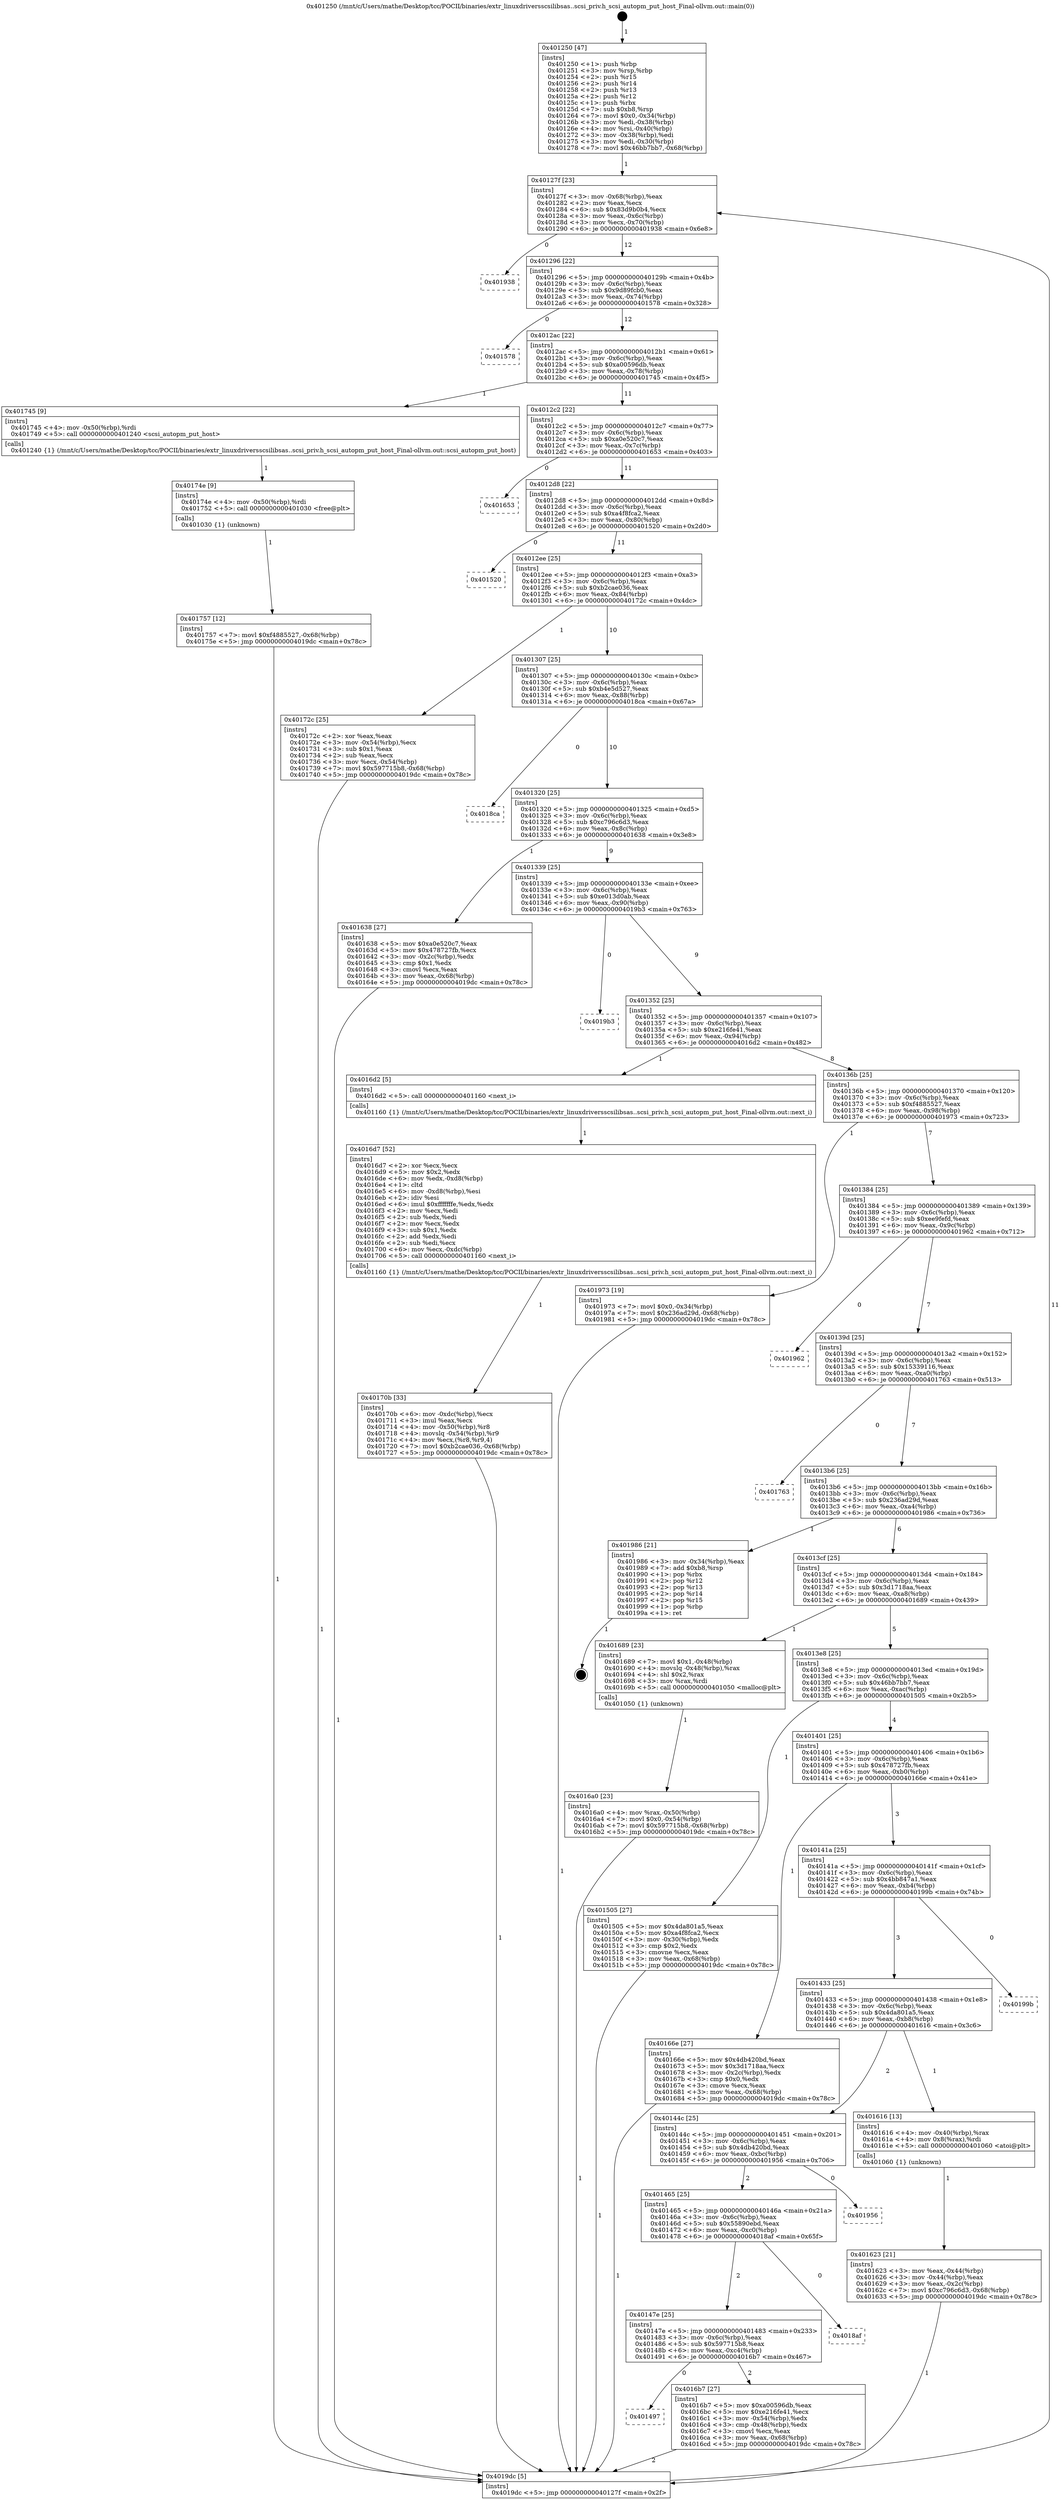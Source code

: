 digraph "0x401250" {
  label = "0x401250 (/mnt/c/Users/mathe/Desktop/tcc/POCII/binaries/extr_linuxdriversscsilibsas..scsi_priv.h_scsi_autopm_put_host_Final-ollvm.out::main(0))"
  labelloc = "t"
  node[shape=record]

  Entry [label="",width=0.3,height=0.3,shape=circle,fillcolor=black,style=filled]
  "0x40127f" [label="{
     0x40127f [23]\l
     | [instrs]\l
     &nbsp;&nbsp;0x40127f \<+3\>: mov -0x68(%rbp),%eax\l
     &nbsp;&nbsp;0x401282 \<+2\>: mov %eax,%ecx\l
     &nbsp;&nbsp;0x401284 \<+6\>: sub $0x83d9b0b4,%ecx\l
     &nbsp;&nbsp;0x40128a \<+3\>: mov %eax,-0x6c(%rbp)\l
     &nbsp;&nbsp;0x40128d \<+3\>: mov %ecx,-0x70(%rbp)\l
     &nbsp;&nbsp;0x401290 \<+6\>: je 0000000000401938 \<main+0x6e8\>\l
  }"]
  "0x401938" [label="{
     0x401938\l
  }", style=dashed]
  "0x401296" [label="{
     0x401296 [22]\l
     | [instrs]\l
     &nbsp;&nbsp;0x401296 \<+5\>: jmp 000000000040129b \<main+0x4b\>\l
     &nbsp;&nbsp;0x40129b \<+3\>: mov -0x6c(%rbp),%eax\l
     &nbsp;&nbsp;0x40129e \<+5\>: sub $0x9d89fcb0,%eax\l
     &nbsp;&nbsp;0x4012a3 \<+3\>: mov %eax,-0x74(%rbp)\l
     &nbsp;&nbsp;0x4012a6 \<+6\>: je 0000000000401578 \<main+0x328\>\l
  }"]
  Exit [label="",width=0.3,height=0.3,shape=circle,fillcolor=black,style=filled,peripheries=2]
  "0x401578" [label="{
     0x401578\l
  }", style=dashed]
  "0x4012ac" [label="{
     0x4012ac [22]\l
     | [instrs]\l
     &nbsp;&nbsp;0x4012ac \<+5\>: jmp 00000000004012b1 \<main+0x61\>\l
     &nbsp;&nbsp;0x4012b1 \<+3\>: mov -0x6c(%rbp),%eax\l
     &nbsp;&nbsp;0x4012b4 \<+5\>: sub $0xa00596db,%eax\l
     &nbsp;&nbsp;0x4012b9 \<+3\>: mov %eax,-0x78(%rbp)\l
     &nbsp;&nbsp;0x4012bc \<+6\>: je 0000000000401745 \<main+0x4f5\>\l
  }"]
  "0x401757" [label="{
     0x401757 [12]\l
     | [instrs]\l
     &nbsp;&nbsp;0x401757 \<+7\>: movl $0xf4885527,-0x68(%rbp)\l
     &nbsp;&nbsp;0x40175e \<+5\>: jmp 00000000004019dc \<main+0x78c\>\l
  }"]
  "0x401745" [label="{
     0x401745 [9]\l
     | [instrs]\l
     &nbsp;&nbsp;0x401745 \<+4\>: mov -0x50(%rbp),%rdi\l
     &nbsp;&nbsp;0x401749 \<+5\>: call 0000000000401240 \<scsi_autopm_put_host\>\l
     | [calls]\l
     &nbsp;&nbsp;0x401240 \{1\} (/mnt/c/Users/mathe/Desktop/tcc/POCII/binaries/extr_linuxdriversscsilibsas..scsi_priv.h_scsi_autopm_put_host_Final-ollvm.out::scsi_autopm_put_host)\l
  }"]
  "0x4012c2" [label="{
     0x4012c2 [22]\l
     | [instrs]\l
     &nbsp;&nbsp;0x4012c2 \<+5\>: jmp 00000000004012c7 \<main+0x77\>\l
     &nbsp;&nbsp;0x4012c7 \<+3\>: mov -0x6c(%rbp),%eax\l
     &nbsp;&nbsp;0x4012ca \<+5\>: sub $0xa0e520c7,%eax\l
     &nbsp;&nbsp;0x4012cf \<+3\>: mov %eax,-0x7c(%rbp)\l
     &nbsp;&nbsp;0x4012d2 \<+6\>: je 0000000000401653 \<main+0x403\>\l
  }"]
  "0x40174e" [label="{
     0x40174e [9]\l
     | [instrs]\l
     &nbsp;&nbsp;0x40174e \<+4\>: mov -0x50(%rbp),%rdi\l
     &nbsp;&nbsp;0x401752 \<+5\>: call 0000000000401030 \<free@plt\>\l
     | [calls]\l
     &nbsp;&nbsp;0x401030 \{1\} (unknown)\l
  }"]
  "0x401653" [label="{
     0x401653\l
  }", style=dashed]
  "0x4012d8" [label="{
     0x4012d8 [22]\l
     | [instrs]\l
     &nbsp;&nbsp;0x4012d8 \<+5\>: jmp 00000000004012dd \<main+0x8d\>\l
     &nbsp;&nbsp;0x4012dd \<+3\>: mov -0x6c(%rbp),%eax\l
     &nbsp;&nbsp;0x4012e0 \<+5\>: sub $0xa4f8fca2,%eax\l
     &nbsp;&nbsp;0x4012e5 \<+3\>: mov %eax,-0x80(%rbp)\l
     &nbsp;&nbsp;0x4012e8 \<+6\>: je 0000000000401520 \<main+0x2d0\>\l
  }"]
  "0x40170b" [label="{
     0x40170b [33]\l
     | [instrs]\l
     &nbsp;&nbsp;0x40170b \<+6\>: mov -0xdc(%rbp),%ecx\l
     &nbsp;&nbsp;0x401711 \<+3\>: imul %eax,%ecx\l
     &nbsp;&nbsp;0x401714 \<+4\>: mov -0x50(%rbp),%r8\l
     &nbsp;&nbsp;0x401718 \<+4\>: movslq -0x54(%rbp),%r9\l
     &nbsp;&nbsp;0x40171c \<+4\>: mov %ecx,(%r8,%r9,4)\l
     &nbsp;&nbsp;0x401720 \<+7\>: movl $0xb2cae036,-0x68(%rbp)\l
     &nbsp;&nbsp;0x401727 \<+5\>: jmp 00000000004019dc \<main+0x78c\>\l
  }"]
  "0x401520" [label="{
     0x401520\l
  }", style=dashed]
  "0x4012ee" [label="{
     0x4012ee [25]\l
     | [instrs]\l
     &nbsp;&nbsp;0x4012ee \<+5\>: jmp 00000000004012f3 \<main+0xa3\>\l
     &nbsp;&nbsp;0x4012f3 \<+3\>: mov -0x6c(%rbp),%eax\l
     &nbsp;&nbsp;0x4012f6 \<+5\>: sub $0xb2cae036,%eax\l
     &nbsp;&nbsp;0x4012fb \<+6\>: mov %eax,-0x84(%rbp)\l
     &nbsp;&nbsp;0x401301 \<+6\>: je 000000000040172c \<main+0x4dc\>\l
  }"]
  "0x4016d7" [label="{
     0x4016d7 [52]\l
     | [instrs]\l
     &nbsp;&nbsp;0x4016d7 \<+2\>: xor %ecx,%ecx\l
     &nbsp;&nbsp;0x4016d9 \<+5\>: mov $0x2,%edx\l
     &nbsp;&nbsp;0x4016de \<+6\>: mov %edx,-0xd8(%rbp)\l
     &nbsp;&nbsp;0x4016e4 \<+1\>: cltd\l
     &nbsp;&nbsp;0x4016e5 \<+6\>: mov -0xd8(%rbp),%esi\l
     &nbsp;&nbsp;0x4016eb \<+2\>: idiv %esi\l
     &nbsp;&nbsp;0x4016ed \<+6\>: imul $0xfffffffe,%edx,%edx\l
     &nbsp;&nbsp;0x4016f3 \<+2\>: mov %ecx,%edi\l
     &nbsp;&nbsp;0x4016f5 \<+2\>: sub %edx,%edi\l
     &nbsp;&nbsp;0x4016f7 \<+2\>: mov %ecx,%edx\l
     &nbsp;&nbsp;0x4016f9 \<+3\>: sub $0x1,%edx\l
     &nbsp;&nbsp;0x4016fc \<+2\>: add %edx,%edi\l
     &nbsp;&nbsp;0x4016fe \<+2\>: sub %edi,%ecx\l
     &nbsp;&nbsp;0x401700 \<+6\>: mov %ecx,-0xdc(%rbp)\l
     &nbsp;&nbsp;0x401706 \<+5\>: call 0000000000401160 \<next_i\>\l
     | [calls]\l
     &nbsp;&nbsp;0x401160 \{1\} (/mnt/c/Users/mathe/Desktop/tcc/POCII/binaries/extr_linuxdriversscsilibsas..scsi_priv.h_scsi_autopm_put_host_Final-ollvm.out::next_i)\l
  }"]
  "0x40172c" [label="{
     0x40172c [25]\l
     | [instrs]\l
     &nbsp;&nbsp;0x40172c \<+2\>: xor %eax,%eax\l
     &nbsp;&nbsp;0x40172e \<+3\>: mov -0x54(%rbp),%ecx\l
     &nbsp;&nbsp;0x401731 \<+3\>: sub $0x1,%eax\l
     &nbsp;&nbsp;0x401734 \<+2\>: sub %eax,%ecx\l
     &nbsp;&nbsp;0x401736 \<+3\>: mov %ecx,-0x54(%rbp)\l
     &nbsp;&nbsp;0x401739 \<+7\>: movl $0x597715b8,-0x68(%rbp)\l
     &nbsp;&nbsp;0x401740 \<+5\>: jmp 00000000004019dc \<main+0x78c\>\l
  }"]
  "0x401307" [label="{
     0x401307 [25]\l
     | [instrs]\l
     &nbsp;&nbsp;0x401307 \<+5\>: jmp 000000000040130c \<main+0xbc\>\l
     &nbsp;&nbsp;0x40130c \<+3\>: mov -0x6c(%rbp),%eax\l
     &nbsp;&nbsp;0x40130f \<+5\>: sub $0xb4e5d527,%eax\l
     &nbsp;&nbsp;0x401314 \<+6\>: mov %eax,-0x88(%rbp)\l
     &nbsp;&nbsp;0x40131a \<+6\>: je 00000000004018ca \<main+0x67a\>\l
  }"]
  "0x401497" [label="{
     0x401497\l
  }", style=dashed]
  "0x4018ca" [label="{
     0x4018ca\l
  }", style=dashed]
  "0x401320" [label="{
     0x401320 [25]\l
     | [instrs]\l
     &nbsp;&nbsp;0x401320 \<+5\>: jmp 0000000000401325 \<main+0xd5\>\l
     &nbsp;&nbsp;0x401325 \<+3\>: mov -0x6c(%rbp),%eax\l
     &nbsp;&nbsp;0x401328 \<+5\>: sub $0xc796c6d3,%eax\l
     &nbsp;&nbsp;0x40132d \<+6\>: mov %eax,-0x8c(%rbp)\l
     &nbsp;&nbsp;0x401333 \<+6\>: je 0000000000401638 \<main+0x3e8\>\l
  }"]
  "0x4016b7" [label="{
     0x4016b7 [27]\l
     | [instrs]\l
     &nbsp;&nbsp;0x4016b7 \<+5\>: mov $0xa00596db,%eax\l
     &nbsp;&nbsp;0x4016bc \<+5\>: mov $0xe216fe41,%ecx\l
     &nbsp;&nbsp;0x4016c1 \<+3\>: mov -0x54(%rbp),%edx\l
     &nbsp;&nbsp;0x4016c4 \<+3\>: cmp -0x48(%rbp),%edx\l
     &nbsp;&nbsp;0x4016c7 \<+3\>: cmovl %ecx,%eax\l
     &nbsp;&nbsp;0x4016ca \<+3\>: mov %eax,-0x68(%rbp)\l
     &nbsp;&nbsp;0x4016cd \<+5\>: jmp 00000000004019dc \<main+0x78c\>\l
  }"]
  "0x401638" [label="{
     0x401638 [27]\l
     | [instrs]\l
     &nbsp;&nbsp;0x401638 \<+5\>: mov $0xa0e520c7,%eax\l
     &nbsp;&nbsp;0x40163d \<+5\>: mov $0x478727fb,%ecx\l
     &nbsp;&nbsp;0x401642 \<+3\>: mov -0x2c(%rbp),%edx\l
     &nbsp;&nbsp;0x401645 \<+3\>: cmp $0x1,%edx\l
     &nbsp;&nbsp;0x401648 \<+3\>: cmovl %ecx,%eax\l
     &nbsp;&nbsp;0x40164b \<+3\>: mov %eax,-0x68(%rbp)\l
     &nbsp;&nbsp;0x40164e \<+5\>: jmp 00000000004019dc \<main+0x78c\>\l
  }"]
  "0x401339" [label="{
     0x401339 [25]\l
     | [instrs]\l
     &nbsp;&nbsp;0x401339 \<+5\>: jmp 000000000040133e \<main+0xee\>\l
     &nbsp;&nbsp;0x40133e \<+3\>: mov -0x6c(%rbp),%eax\l
     &nbsp;&nbsp;0x401341 \<+5\>: sub $0xe013d0ab,%eax\l
     &nbsp;&nbsp;0x401346 \<+6\>: mov %eax,-0x90(%rbp)\l
     &nbsp;&nbsp;0x40134c \<+6\>: je 00000000004019b3 \<main+0x763\>\l
  }"]
  "0x40147e" [label="{
     0x40147e [25]\l
     | [instrs]\l
     &nbsp;&nbsp;0x40147e \<+5\>: jmp 0000000000401483 \<main+0x233\>\l
     &nbsp;&nbsp;0x401483 \<+3\>: mov -0x6c(%rbp),%eax\l
     &nbsp;&nbsp;0x401486 \<+5\>: sub $0x597715b8,%eax\l
     &nbsp;&nbsp;0x40148b \<+6\>: mov %eax,-0xc4(%rbp)\l
     &nbsp;&nbsp;0x401491 \<+6\>: je 00000000004016b7 \<main+0x467\>\l
  }"]
  "0x4019b3" [label="{
     0x4019b3\l
  }", style=dashed]
  "0x401352" [label="{
     0x401352 [25]\l
     | [instrs]\l
     &nbsp;&nbsp;0x401352 \<+5\>: jmp 0000000000401357 \<main+0x107\>\l
     &nbsp;&nbsp;0x401357 \<+3\>: mov -0x6c(%rbp),%eax\l
     &nbsp;&nbsp;0x40135a \<+5\>: sub $0xe216fe41,%eax\l
     &nbsp;&nbsp;0x40135f \<+6\>: mov %eax,-0x94(%rbp)\l
     &nbsp;&nbsp;0x401365 \<+6\>: je 00000000004016d2 \<main+0x482\>\l
  }"]
  "0x4018af" [label="{
     0x4018af\l
  }", style=dashed]
  "0x4016d2" [label="{
     0x4016d2 [5]\l
     | [instrs]\l
     &nbsp;&nbsp;0x4016d2 \<+5\>: call 0000000000401160 \<next_i\>\l
     | [calls]\l
     &nbsp;&nbsp;0x401160 \{1\} (/mnt/c/Users/mathe/Desktop/tcc/POCII/binaries/extr_linuxdriversscsilibsas..scsi_priv.h_scsi_autopm_put_host_Final-ollvm.out::next_i)\l
  }"]
  "0x40136b" [label="{
     0x40136b [25]\l
     | [instrs]\l
     &nbsp;&nbsp;0x40136b \<+5\>: jmp 0000000000401370 \<main+0x120\>\l
     &nbsp;&nbsp;0x401370 \<+3\>: mov -0x6c(%rbp),%eax\l
     &nbsp;&nbsp;0x401373 \<+5\>: sub $0xf4885527,%eax\l
     &nbsp;&nbsp;0x401378 \<+6\>: mov %eax,-0x98(%rbp)\l
     &nbsp;&nbsp;0x40137e \<+6\>: je 0000000000401973 \<main+0x723\>\l
  }"]
  "0x401465" [label="{
     0x401465 [25]\l
     | [instrs]\l
     &nbsp;&nbsp;0x401465 \<+5\>: jmp 000000000040146a \<main+0x21a\>\l
     &nbsp;&nbsp;0x40146a \<+3\>: mov -0x6c(%rbp),%eax\l
     &nbsp;&nbsp;0x40146d \<+5\>: sub $0x55890ebd,%eax\l
     &nbsp;&nbsp;0x401472 \<+6\>: mov %eax,-0xc0(%rbp)\l
     &nbsp;&nbsp;0x401478 \<+6\>: je 00000000004018af \<main+0x65f\>\l
  }"]
  "0x401973" [label="{
     0x401973 [19]\l
     | [instrs]\l
     &nbsp;&nbsp;0x401973 \<+7\>: movl $0x0,-0x34(%rbp)\l
     &nbsp;&nbsp;0x40197a \<+7\>: movl $0x236ad29d,-0x68(%rbp)\l
     &nbsp;&nbsp;0x401981 \<+5\>: jmp 00000000004019dc \<main+0x78c\>\l
  }"]
  "0x401384" [label="{
     0x401384 [25]\l
     | [instrs]\l
     &nbsp;&nbsp;0x401384 \<+5\>: jmp 0000000000401389 \<main+0x139\>\l
     &nbsp;&nbsp;0x401389 \<+3\>: mov -0x6c(%rbp),%eax\l
     &nbsp;&nbsp;0x40138c \<+5\>: sub $0xee9fefd,%eax\l
     &nbsp;&nbsp;0x401391 \<+6\>: mov %eax,-0x9c(%rbp)\l
     &nbsp;&nbsp;0x401397 \<+6\>: je 0000000000401962 \<main+0x712\>\l
  }"]
  "0x401956" [label="{
     0x401956\l
  }", style=dashed]
  "0x401962" [label="{
     0x401962\l
  }", style=dashed]
  "0x40139d" [label="{
     0x40139d [25]\l
     | [instrs]\l
     &nbsp;&nbsp;0x40139d \<+5\>: jmp 00000000004013a2 \<main+0x152\>\l
     &nbsp;&nbsp;0x4013a2 \<+3\>: mov -0x6c(%rbp),%eax\l
     &nbsp;&nbsp;0x4013a5 \<+5\>: sub $0x15339116,%eax\l
     &nbsp;&nbsp;0x4013aa \<+6\>: mov %eax,-0xa0(%rbp)\l
     &nbsp;&nbsp;0x4013b0 \<+6\>: je 0000000000401763 \<main+0x513\>\l
  }"]
  "0x4016a0" [label="{
     0x4016a0 [23]\l
     | [instrs]\l
     &nbsp;&nbsp;0x4016a0 \<+4\>: mov %rax,-0x50(%rbp)\l
     &nbsp;&nbsp;0x4016a4 \<+7\>: movl $0x0,-0x54(%rbp)\l
     &nbsp;&nbsp;0x4016ab \<+7\>: movl $0x597715b8,-0x68(%rbp)\l
     &nbsp;&nbsp;0x4016b2 \<+5\>: jmp 00000000004019dc \<main+0x78c\>\l
  }"]
  "0x401763" [label="{
     0x401763\l
  }", style=dashed]
  "0x4013b6" [label="{
     0x4013b6 [25]\l
     | [instrs]\l
     &nbsp;&nbsp;0x4013b6 \<+5\>: jmp 00000000004013bb \<main+0x16b\>\l
     &nbsp;&nbsp;0x4013bb \<+3\>: mov -0x6c(%rbp),%eax\l
     &nbsp;&nbsp;0x4013be \<+5\>: sub $0x236ad29d,%eax\l
     &nbsp;&nbsp;0x4013c3 \<+6\>: mov %eax,-0xa4(%rbp)\l
     &nbsp;&nbsp;0x4013c9 \<+6\>: je 0000000000401986 \<main+0x736\>\l
  }"]
  "0x401623" [label="{
     0x401623 [21]\l
     | [instrs]\l
     &nbsp;&nbsp;0x401623 \<+3\>: mov %eax,-0x44(%rbp)\l
     &nbsp;&nbsp;0x401626 \<+3\>: mov -0x44(%rbp),%eax\l
     &nbsp;&nbsp;0x401629 \<+3\>: mov %eax,-0x2c(%rbp)\l
     &nbsp;&nbsp;0x40162c \<+7\>: movl $0xc796c6d3,-0x68(%rbp)\l
     &nbsp;&nbsp;0x401633 \<+5\>: jmp 00000000004019dc \<main+0x78c\>\l
  }"]
  "0x401986" [label="{
     0x401986 [21]\l
     | [instrs]\l
     &nbsp;&nbsp;0x401986 \<+3\>: mov -0x34(%rbp),%eax\l
     &nbsp;&nbsp;0x401989 \<+7\>: add $0xb8,%rsp\l
     &nbsp;&nbsp;0x401990 \<+1\>: pop %rbx\l
     &nbsp;&nbsp;0x401991 \<+2\>: pop %r12\l
     &nbsp;&nbsp;0x401993 \<+2\>: pop %r13\l
     &nbsp;&nbsp;0x401995 \<+2\>: pop %r14\l
     &nbsp;&nbsp;0x401997 \<+2\>: pop %r15\l
     &nbsp;&nbsp;0x401999 \<+1\>: pop %rbp\l
     &nbsp;&nbsp;0x40199a \<+1\>: ret\l
  }"]
  "0x4013cf" [label="{
     0x4013cf [25]\l
     | [instrs]\l
     &nbsp;&nbsp;0x4013cf \<+5\>: jmp 00000000004013d4 \<main+0x184\>\l
     &nbsp;&nbsp;0x4013d4 \<+3\>: mov -0x6c(%rbp),%eax\l
     &nbsp;&nbsp;0x4013d7 \<+5\>: sub $0x3d1718aa,%eax\l
     &nbsp;&nbsp;0x4013dc \<+6\>: mov %eax,-0xa8(%rbp)\l
     &nbsp;&nbsp;0x4013e2 \<+6\>: je 0000000000401689 \<main+0x439\>\l
  }"]
  "0x40144c" [label="{
     0x40144c [25]\l
     | [instrs]\l
     &nbsp;&nbsp;0x40144c \<+5\>: jmp 0000000000401451 \<main+0x201\>\l
     &nbsp;&nbsp;0x401451 \<+3\>: mov -0x6c(%rbp),%eax\l
     &nbsp;&nbsp;0x401454 \<+5\>: sub $0x4db420bd,%eax\l
     &nbsp;&nbsp;0x401459 \<+6\>: mov %eax,-0xbc(%rbp)\l
     &nbsp;&nbsp;0x40145f \<+6\>: je 0000000000401956 \<main+0x706\>\l
  }"]
  "0x401689" [label="{
     0x401689 [23]\l
     | [instrs]\l
     &nbsp;&nbsp;0x401689 \<+7\>: movl $0x1,-0x48(%rbp)\l
     &nbsp;&nbsp;0x401690 \<+4\>: movslq -0x48(%rbp),%rax\l
     &nbsp;&nbsp;0x401694 \<+4\>: shl $0x2,%rax\l
     &nbsp;&nbsp;0x401698 \<+3\>: mov %rax,%rdi\l
     &nbsp;&nbsp;0x40169b \<+5\>: call 0000000000401050 \<malloc@plt\>\l
     | [calls]\l
     &nbsp;&nbsp;0x401050 \{1\} (unknown)\l
  }"]
  "0x4013e8" [label="{
     0x4013e8 [25]\l
     | [instrs]\l
     &nbsp;&nbsp;0x4013e8 \<+5\>: jmp 00000000004013ed \<main+0x19d\>\l
     &nbsp;&nbsp;0x4013ed \<+3\>: mov -0x6c(%rbp),%eax\l
     &nbsp;&nbsp;0x4013f0 \<+5\>: sub $0x46bb7bb7,%eax\l
     &nbsp;&nbsp;0x4013f5 \<+6\>: mov %eax,-0xac(%rbp)\l
     &nbsp;&nbsp;0x4013fb \<+6\>: je 0000000000401505 \<main+0x2b5\>\l
  }"]
  "0x401616" [label="{
     0x401616 [13]\l
     | [instrs]\l
     &nbsp;&nbsp;0x401616 \<+4\>: mov -0x40(%rbp),%rax\l
     &nbsp;&nbsp;0x40161a \<+4\>: mov 0x8(%rax),%rdi\l
     &nbsp;&nbsp;0x40161e \<+5\>: call 0000000000401060 \<atoi@plt\>\l
     | [calls]\l
     &nbsp;&nbsp;0x401060 \{1\} (unknown)\l
  }"]
  "0x401505" [label="{
     0x401505 [27]\l
     | [instrs]\l
     &nbsp;&nbsp;0x401505 \<+5\>: mov $0x4da801a5,%eax\l
     &nbsp;&nbsp;0x40150a \<+5\>: mov $0xa4f8fca2,%ecx\l
     &nbsp;&nbsp;0x40150f \<+3\>: mov -0x30(%rbp),%edx\l
     &nbsp;&nbsp;0x401512 \<+3\>: cmp $0x2,%edx\l
     &nbsp;&nbsp;0x401515 \<+3\>: cmovne %ecx,%eax\l
     &nbsp;&nbsp;0x401518 \<+3\>: mov %eax,-0x68(%rbp)\l
     &nbsp;&nbsp;0x40151b \<+5\>: jmp 00000000004019dc \<main+0x78c\>\l
  }"]
  "0x401401" [label="{
     0x401401 [25]\l
     | [instrs]\l
     &nbsp;&nbsp;0x401401 \<+5\>: jmp 0000000000401406 \<main+0x1b6\>\l
     &nbsp;&nbsp;0x401406 \<+3\>: mov -0x6c(%rbp),%eax\l
     &nbsp;&nbsp;0x401409 \<+5\>: sub $0x478727fb,%eax\l
     &nbsp;&nbsp;0x40140e \<+6\>: mov %eax,-0xb0(%rbp)\l
     &nbsp;&nbsp;0x401414 \<+6\>: je 000000000040166e \<main+0x41e\>\l
  }"]
  "0x4019dc" [label="{
     0x4019dc [5]\l
     | [instrs]\l
     &nbsp;&nbsp;0x4019dc \<+5\>: jmp 000000000040127f \<main+0x2f\>\l
  }"]
  "0x401250" [label="{
     0x401250 [47]\l
     | [instrs]\l
     &nbsp;&nbsp;0x401250 \<+1\>: push %rbp\l
     &nbsp;&nbsp;0x401251 \<+3\>: mov %rsp,%rbp\l
     &nbsp;&nbsp;0x401254 \<+2\>: push %r15\l
     &nbsp;&nbsp;0x401256 \<+2\>: push %r14\l
     &nbsp;&nbsp;0x401258 \<+2\>: push %r13\l
     &nbsp;&nbsp;0x40125a \<+2\>: push %r12\l
     &nbsp;&nbsp;0x40125c \<+1\>: push %rbx\l
     &nbsp;&nbsp;0x40125d \<+7\>: sub $0xb8,%rsp\l
     &nbsp;&nbsp;0x401264 \<+7\>: movl $0x0,-0x34(%rbp)\l
     &nbsp;&nbsp;0x40126b \<+3\>: mov %edi,-0x38(%rbp)\l
     &nbsp;&nbsp;0x40126e \<+4\>: mov %rsi,-0x40(%rbp)\l
     &nbsp;&nbsp;0x401272 \<+3\>: mov -0x38(%rbp),%edi\l
     &nbsp;&nbsp;0x401275 \<+3\>: mov %edi,-0x30(%rbp)\l
     &nbsp;&nbsp;0x401278 \<+7\>: movl $0x46bb7bb7,-0x68(%rbp)\l
  }"]
  "0x401433" [label="{
     0x401433 [25]\l
     | [instrs]\l
     &nbsp;&nbsp;0x401433 \<+5\>: jmp 0000000000401438 \<main+0x1e8\>\l
     &nbsp;&nbsp;0x401438 \<+3\>: mov -0x6c(%rbp),%eax\l
     &nbsp;&nbsp;0x40143b \<+5\>: sub $0x4da801a5,%eax\l
     &nbsp;&nbsp;0x401440 \<+6\>: mov %eax,-0xb8(%rbp)\l
     &nbsp;&nbsp;0x401446 \<+6\>: je 0000000000401616 \<main+0x3c6\>\l
  }"]
  "0x40166e" [label="{
     0x40166e [27]\l
     | [instrs]\l
     &nbsp;&nbsp;0x40166e \<+5\>: mov $0x4db420bd,%eax\l
     &nbsp;&nbsp;0x401673 \<+5\>: mov $0x3d1718aa,%ecx\l
     &nbsp;&nbsp;0x401678 \<+3\>: mov -0x2c(%rbp),%edx\l
     &nbsp;&nbsp;0x40167b \<+3\>: cmp $0x0,%edx\l
     &nbsp;&nbsp;0x40167e \<+3\>: cmove %ecx,%eax\l
     &nbsp;&nbsp;0x401681 \<+3\>: mov %eax,-0x68(%rbp)\l
     &nbsp;&nbsp;0x401684 \<+5\>: jmp 00000000004019dc \<main+0x78c\>\l
  }"]
  "0x40141a" [label="{
     0x40141a [25]\l
     | [instrs]\l
     &nbsp;&nbsp;0x40141a \<+5\>: jmp 000000000040141f \<main+0x1cf\>\l
     &nbsp;&nbsp;0x40141f \<+3\>: mov -0x6c(%rbp),%eax\l
     &nbsp;&nbsp;0x401422 \<+5\>: sub $0x4bb847a1,%eax\l
     &nbsp;&nbsp;0x401427 \<+6\>: mov %eax,-0xb4(%rbp)\l
     &nbsp;&nbsp;0x40142d \<+6\>: je 000000000040199b \<main+0x74b\>\l
  }"]
  "0x40199b" [label="{
     0x40199b\l
  }", style=dashed]
  Entry -> "0x401250" [label=" 1"]
  "0x40127f" -> "0x401938" [label=" 0"]
  "0x40127f" -> "0x401296" [label=" 12"]
  "0x401986" -> Exit [label=" 1"]
  "0x401296" -> "0x401578" [label=" 0"]
  "0x401296" -> "0x4012ac" [label=" 12"]
  "0x401973" -> "0x4019dc" [label=" 1"]
  "0x4012ac" -> "0x401745" [label=" 1"]
  "0x4012ac" -> "0x4012c2" [label=" 11"]
  "0x401757" -> "0x4019dc" [label=" 1"]
  "0x4012c2" -> "0x401653" [label=" 0"]
  "0x4012c2" -> "0x4012d8" [label=" 11"]
  "0x40174e" -> "0x401757" [label=" 1"]
  "0x4012d8" -> "0x401520" [label=" 0"]
  "0x4012d8" -> "0x4012ee" [label=" 11"]
  "0x401745" -> "0x40174e" [label=" 1"]
  "0x4012ee" -> "0x40172c" [label=" 1"]
  "0x4012ee" -> "0x401307" [label=" 10"]
  "0x40172c" -> "0x4019dc" [label=" 1"]
  "0x401307" -> "0x4018ca" [label=" 0"]
  "0x401307" -> "0x401320" [label=" 10"]
  "0x40170b" -> "0x4019dc" [label=" 1"]
  "0x401320" -> "0x401638" [label=" 1"]
  "0x401320" -> "0x401339" [label=" 9"]
  "0x4016d7" -> "0x40170b" [label=" 1"]
  "0x401339" -> "0x4019b3" [label=" 0"]
  "0x401339" -> "0x401352" [label=" 9"]
  "0x4016b7" -> "0x4019dc" [label=" 2"]
  "0x401352" -> "0x4016d2" [label=" 1"]
  "0x401352" -> "0x40136b" [label=" 8"]
  "0x40147e" -> "0x401497" [label=" 0"]
  "0x40136b" -> "0x401973" [label=" 1"]
  "0x40136b" -> "0x401384" [label=" 7"]
  "0x4016d2" -> "0x4016d7" [label=" 1"]
  "0x401384" -> "0x401962" [label=" 0"]
  "0x401384" -> "0x40139d" [label=" 7"]
  "0x401465" -> "0x40147e" [label=" 2"]
  "0x40139d" -> "0x401763" [label=" 0"]
  "0x40139d" -> "0x4013b6" [label=" 7"]
  "0x40147e" -> "0x4016b7" [label=" 2"]
  "0x4013b6" -> "0x401986" [label=" 1"]
  "0x4013b6" -> "0x4013cf" [label=" 6"]
  "0x40144c" -> "0x401465" [label=" 2"]
  "0x4013cf" -> "0x401689" [label=" 1"]
  "0x4013cf" -> "0x4013e8" [label=" 5"]
  "0x40144c" -> "0x401956" [label=" 0"]
  "0x4013e8" -> "0x401505" [label=" 1"]
  "0x4013e8" -> "0x401401" [label=" 4"]
  "0x401505" -> "0x4019dc" [label=" 1"]
  "0x401250" -> "0x40127f" [label=" 1"]
  "0x4019dc" -> "0x40127f" [label=" 11"]
  "0x401465" -> "0x4018af" [label=" 0"]
  "0x401401" -> "0x40166e" [label=" 1"]
  "0x401401" -> "0x40141a" [label=" 3"]
  "0x401689" -> "0x4016a0" [label=" 1"]
  "0x40141a" -> "0x40199b" [label=" 0"]
  "0x40141a" -> "0x401433" [label=" 3"]
  "0x4016a0" -> "0x4019dc" [label=" 1"]
  "0x401433" -> "0x401616" [label=" 1"]
  "0x401433" -> "0x40144c" [label=" 2"]
  "0x401616" -> "0x401623" [label=" 1"]
  "0x401623" -> "0x4019dc" [label=" 1"]
  "0x401638" -> "0x4019dc" [label=" 1"]
  "0x40166e" -> "0x4019dc" [label=" 1"]
}

